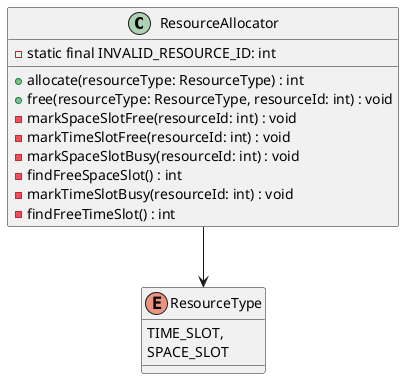 @startuml

class ResourceAllocator {
    - static final INVALID_RESOURCE_ID: int
    + allocate(resourceType: ResourceType) : int
    + free(resourceType: ResourceType, resourceId: int) : void
    - markSpaceSlotFree(resourceId: int) : void
    - markTimeSlotFree(resourceId: int) : void
    - markSpaceSlotBusy(resourceId: int) : void
    - findFreeSpaceSlot() : int
    - markTimeSlotBusy(resourceId: int) : void
    - findFreeTimeSlot() : int
}

enum ResourceType {
    TIME_SLOT,
    SPACE_SLOT
}

ResourceAllocator --> ResourceType

@enduml

